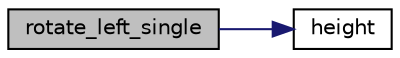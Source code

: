 digraph "rotate_left_single"
{
  edge [fontname="Helvetica",fontsize="10",labelfontname="Helvetica",labelfontsize="10"];
  node [fontname="Helvetica",fontsize="10",shape=record];
  rankdir="LR";
  Node92 [label="rotate_left_single",height=0.2,width=0.4,color="black", fillcolor="grey75", style="filled", fontcolor="black"];
  Node92 -> Node93 [color="midnightblue",fontsize="10",style="solid",fontname="Helvetica"];
  Node93 [label="height",height=0.2,width=0.4,color="black", fillcolor="white", style="filled",URL="$problem1_8c_09_09.html#ae4a66d8b0c2b0d626aea45977e358c83",tooltip="To find the height of a node. "];
}
